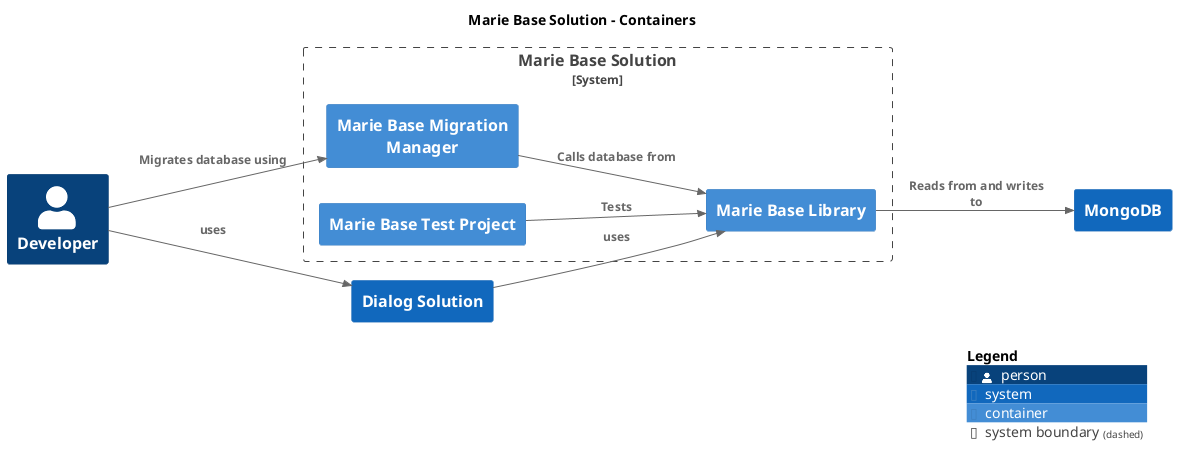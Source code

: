 @startuml
set separator none
title Marie Base Solution - Containers

left to right direction

!include <C4/C4>
!include <C4/C4_Context>
!include <C4/C4_Container>

Person(Developer, "Developer", $descr="", $tags="", $link="")
System(DialogSolution, "Dialog Solution", $descr="", $tags="", $link="")
System(MongoDB, "MongoDB", $descr="", $tags="", $link="")

System_Boundary("MarieBaseSolution_boundary", "Marie Base Solution", $tags="") {
  Container(MarieBaseSolution.MarieBaseMigrationManager, "Marie Base Migration Manager", $techn="", $descr="", $tags="", $link="")
  Container(MarieBaseSolution.MarieBaseTestProject, "Marie Base Test Project", $techn="", $descr="", $tags="", $link="")
  Container(MarieBaseSolution.MarieBaseLibrary, "Marie Base Library", $techn="", $descr="", $tags="", $link="")
}

Rel(DialogSolution, MarieBaseSolution.MarieBaseLibrary, "uses", $techn="", $tags="", $link="")
Rel(MarieBaseSolution.MarieBaseTestProject, MarieBaseSolution.MarieBaseLibrary, "Tests", $techn="", $tags="", $link="")
Rel(MarieBaseSolution.MarieBaseMigrationManager, MarieBaseSolution.MarieBaseLibrary, "Calls database from", $techn="", $tags="", $link="")
Rel(MarieBaseSolution.MarieBaseLibrary, MongoDB, "Reads from and writes to", $techn="", $tags="", $link="")
Rel(Developer, MarieBaseSolution.MarieBaseMigrationManager, "Migrates database using", $techn="", $tags="", $link="")
Rel(Developer, DialogSolution, "uses", $techn="", $tags="", $link="")

SHOW_LEGEND(true)
@enduml
